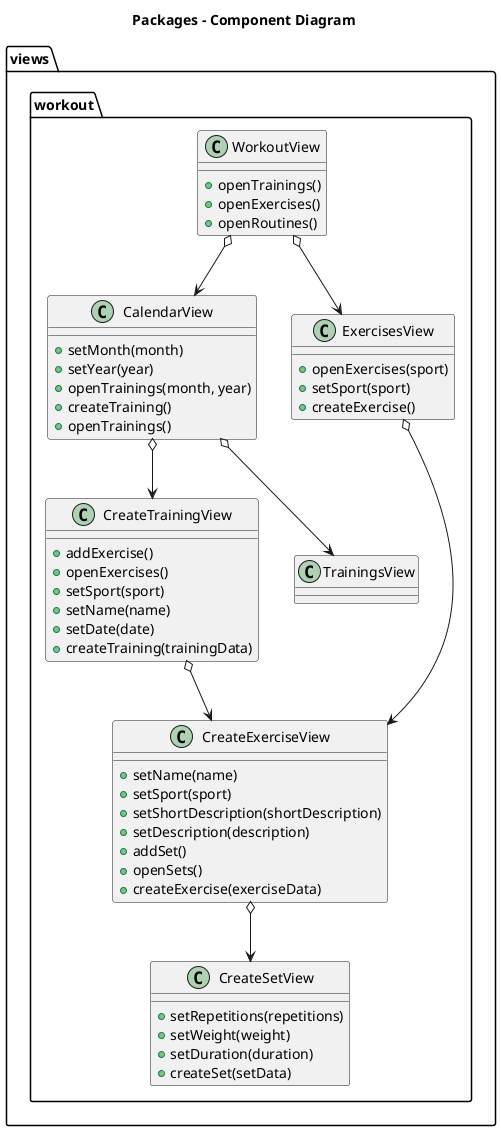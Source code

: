 @startuml

title Packages - Component Diagram

package views {

package workout {
class WorkoutView {
+ openTrainings()
+ openExercises()
+ openRoutines()
}
WorkoutView o--> CalendarView
WorkoutView o--> ExercisesView
class CalendarView {
+ setMonth(month)
+ setYear(year)
+ openTrainings(month, year)
+ createTraining()
+ openTrainings()
}
CalendarView o--> CreateTrainingView
CalendarView o--> TrainingsView
class CreateTrainingView {
+ addExercise()
+ openExercises()
+ setSport(sport)
+ setName(name)
+ setDate(date)
+ createTraining(trainingData)
}
CreateTrainingView o--> CreateExerciseView
class TrainingsView {}
class ExercisesView {
+ openExercises(sport)
+ setSport(sport)
+ createExercise()
}
ExercisesView o--> CreateExerciseView
class CreateExerciseView {
+ setName(name)
+ setSport(sport)
+ setShortDescription(shortDescription)
+ setDescription(description)
+ addSet()
+ openSets()
+ createExercise(exerciseData)
}
CreateExerciseView o--> CreateSetView
class CreateSetView {
+ setRepetitions(repetitions)
+ setWeight(weight)
+ setDuration(duration)
+ createSet(setData)
}
}

}

@enduml